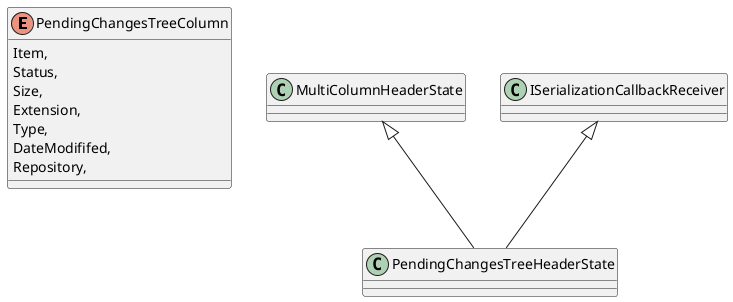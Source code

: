 @startuml
enum PendingChangesTreeColumn {
    Item,
    Status,
    Size,
    Extension,
    Type,
    DateModififed,
    Repository,
}
class PendingChangesTreeHeaderState {
}
MultiColumnHeaderState <|-- PendingChangesTreeHeaderState
ISerializationCallbackReceiver <|-- PendingChangesTreeHeaderState
@enduml
